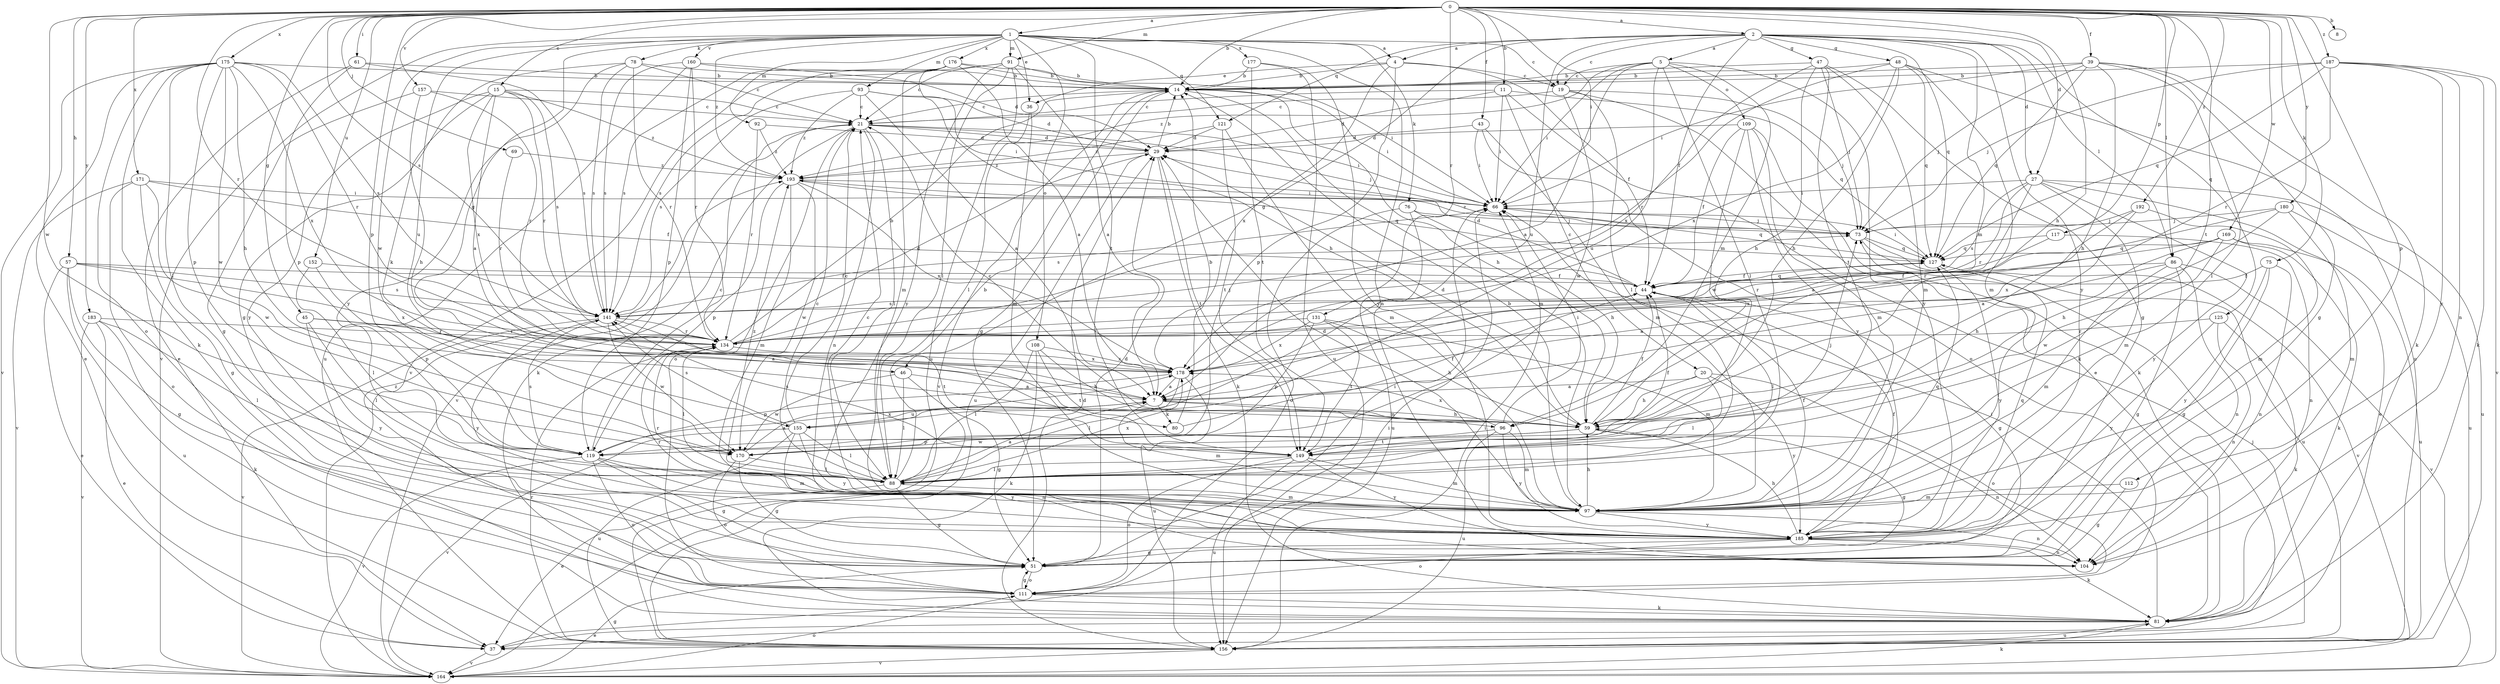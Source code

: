 strict digraph  {
0;
1;
2;
4;
5;
7;
8;
11;
14;
15;
19;
20;
21;
27;
29;
36;
37;
39;
43;
44;
45;
46;
47;
48;
51;
57;
59;
61;
66;
69;
73;
75;
76;
78;
80;
81;
86;
88;
91;
92;
93;
96;
97;
104;
108;
109;
111;
112;
117;
119;
121;
125;
127;
131;
134;
141;
149;
152;
155;
156;
157;
160;
164;
169;
170;
171;
175;
176;
177;
178;
180;
183;
185;
187;
192;
193;
0 -> 1  [label=a];
0 -> 2  [label=a];
0 -> 8  [label=b];
0 -> 11  [label=b];
0 -> 14  [label=b];
0 -> 15  [label=c];
0 -> 27  [label=d];
0 -> 39  [label=f];
0 -> 43  [label=f];
0 -> 45  [label=g];
0 -> 57  [label=h];
0 -> 59  [label=h];
0 -> 61  [label=i];
0 -> 66  [label=i];
0 -> 69  [label=j];
0 -> 75  [label=k];
0 -> 86  [label=l];
0 -> 91  [label=m];
0 -> 112  [label=p];
0 -> 117  [label=p];
0 -> 119  [label=p];
0 -> 131  [label=r];
0 -> 134  [label=r];
0 -> 141  [label=s];
0 -> 149  [label=t];
0 -> 152  [label=u];
0 -> 157  [label=v];
0 -> 169  [label=w];
0 -> 170  [label=w];
0 -> 171  [label=x];
0 -> 175  [label=x];
0 -> 180  [label=y];
0 -> 183  [label=y];
0 -> 187  [label=z];
0 -> 192  [label=z];
1 -> 4  [label=a];
1 -> 19  [label=c];
1 -> 36  [label=e];
1 -> 46  [label=g];
1 -> 76  [label=k];
1 -> 78  [label=k];
1 -> 91  [label=m];
1 -> 92  [label=m];
1 -> 93  [label=m];
1 -> 104  [label=n];
1 -> 108  [label=o];
1 -> 121  [label=q];
1 -> 149  [label=t];
1 -> 155  [label=u];
1 -> 160  [label=v];
1 -> 164  [label=v];
1 -> 170  [label=w];
1 -> 176  [label=x];
1 -> 177  [label=x];
1 -> 193  [label=z];
2 -> 4  [label=a];
2 -> 5  [label=a];
2 -> 19  [label=c];
2 -> 27  [label=d];
2 -> 44  [label=f];
2 -> 46  [label=g];
2 -> 47  [label=g];
2 -> 48  [label=g];
2 -> 86  [label=l];
2 -> 96  [label=m];
2 -> 121  [label=q];
2 -> 125  [label=q];
2 -> 127  [label=q];
2 -> 155  [label=u];
2 -> 185  [label=y];
4 -> 14  [label=b];
4 -> 19  [label=c];
4 -> 36  [label=e];
4 -> 44  [label=f];
4 -> 119  [label=p];
4 -> 178  [label=x];
5 -> 7  [label=a];
5 -> 19  [label=c];
5 -> 66  [label=i];
5 -> 88  [label=l];
5 -> 96  [label=m];
5 -> 109  [label=o];
5 -> 155  [label=u];
5 -> 185  [label=y];
5 -> 193  [label=z];
7 -> 59  [label=h];
7 -> 80  [label=k];
7 -> 96  [label=m];
7 -> 97  [label=m];
7 -> 155  [label=u];
11 -> 20  [label=c];
11 -> 21  [label=c];
11 -> 29  [label=d];
11 -> 37  [label=e];
11 -> 66  [label=i];
11 -> 127  [label=q];
14 -> 21  [label=c];
14 -> 51  [label=g];
14 -> 59  [label=h];
14 -> 66  [label=i];
14 -> 97  [label=m];
14 -> 164  [label=v];
15 -> 7  [label=a];
15 -> 21  [label=c];
15 -> 80  [label=k];
15 -> 134  [label=r];
15 -> 141  [label=s];
15 -> 178  [label=x];
15 -> 185  [label=y];
15 -> 193  [label=z];
19 -> 21  [label=c];
19 -> 73  [label=j];
19 -> 81  [label=k];
19 -> 88  [label=l];
19 -> 170  [label=w];
20 -> 7  [label=a];
20 -> 59  [label=h];
20 -> 88  [label=l];
20 -> 111  [label=o];
20 -> 185  [label=y];
21 -> 29  [label=d];
21 -> 66  [label=i];
21 -> 73  [label=j];
21 -> 81  [label=k];
21 -> 88  [label=l];
21 -> 104  [label=n];
21 -> 111  [label=o];
21 -> 164  [label=v];
27 -> 7  [label=a];
27 -> 37  [label=e];
27 -> 66  [label=i];
27 -> 97  [label=m];
27 -> 134  [label=r];
27 -> 141  [label=s];
27 -> 156  [label=u];
27 -> 185  [label=y];
29 -> 14  [label=b];
29 -> 81  [label=k];
29 -> 149  [label=t];
29 -> 156  [label=u];
29 -> 193  [label=z];
36 -> 88  [label=l];
36 -> 97  [label=m];
37 -> 66  [label=i];
37 -> 164  [label=v];
39 -> 14  [label=b];
39 -> 51  [label=g];
39 -> 59  [label=h];
39 -> 66  [label=i];
39 -> 73  [label=j];
39 -> 81  [label=k];
39 -> 88  [label=l];
39 -> 127  [label=q];
43 -> 29  [label=d];
43 -> 66  [label=i];
43 -> 97  [label=m];
43 -> 111  [label=o];
44 -> 29  [label=d];
44 -> 51  [label=g];
44 -> 88  [label=l];
44 -> 127  [label=q];
44 -> 141  [label=s];
45 -> 7  [label=a];
45 -> 88  [label=l];
45 -> 134  [label=r];
45 -> 185  [label=y];
46 -> 7  [label=a];
46 -> 51  [label=g];
46 -> 88  [label=l];
46 -> 170  [label=w];
47 -> 14  [label=b];
47 -> 51  [label=g];
47 -> 59  [label=h];
47 -> 73  [label=j];
47 -> 97  [label=m];
47 -> 149  [label=t];
47 -> 178  [label=x];
48 -> 14  [label=b];
48 -> 59  [label=h];
48 -> 97  [label=m];
48 -> 127  [label=q];
48 -> 134  [label=r];
48 -> 156  [label=u];
48 -> 178  [label=x];
51 -> 29  [label=d];
51 -> 66  [label=i];
51 -> 111  [label=o];
57 -> 37  [label=e];
57 -> 44  [label=f];
57 -> 51  [label=g];
57 -> 141  [label=s];
57 -> 156  [label=u];
57 -> 178  [label=x];
59 -> 21  [label=c];
59 -> 29  [label=d];
59 -> 44  [label=f];
59 -> 51  [label=g];
59 -> 104  [label=n];
59 -> 119  [label=p];
59 -> 170  [label=w];
61 -> 14  [label=b];
61 -> 37  [label=e];
61 -> 119  [label=p];
61 -> 141  [label=s];
66 -> 73  [label=j];
66 -> 127  [label=q];
66 -> 141  [label=s];
69 -> 134  [label=r];
69 -> 193  [label=z];
73 -> 127  [label=q];
73 -> 156  [label=u];
73 -> 164  [label=v];
73 -> 193  [label=z];
75 -> 44  [label=f];
75 -> 51  [label=g];
75 -> 104  [label=n];
75 -> 185  [label=y];
76 -> 59  [label=h];
76 -> 73  [label=j];
76 -> 111  [label=o];
76 -> 156  [label=u];
78 -> 14  [label=b];
78 -> 21  [label=c];
78 -> 51  [label=g];
78 -> 134  [label=r];
78 -> 141  [label=s];
78 -> 185  [label=y];
80 -> 14  [label=b];
80 -> 44  [label=f];
81 -> 37  [label=e];
81 -> 66  [label=i];
81 -> 156  [label=u];
86 -> 7  [label=a];
86 -> 44  [label=f];
86 -> 51  [label=g];
86 -> 97  [label=m];
86 -> 104  [label=n];
86 -> 164  [label=v];
88 -> 7  [label=a];
88 -> 14  [label=b];
88 -> 21  [label=c];
88 -> 37  [label=e];
88 -> 51  [label=g];
88 -> 97  [label=m];
88 -> 178  [label=x];
88 -> 193  [label=z];
91 -> 7  [label=a];
91 -> 14  [label=b];
91 -> 21  [label=c];
91 -> 88  [label=l];
91 -> 141  [label=s];
91 -> 156  [label=u];
91 -> 185  [label=y];
92 -> 29  [label=d];
92 -> 134  [label=r];
92 -> 193  [label=z];
93 -> 7  [label=a];
93 -> 21  [label=c];
93 -> 29  [label=d];
93 -> 66  [label=i];
93 -> 141  [label=s];
93 -> 193  [label=z];
96 -> 66  [label=i];
96 -> 97  [label=m];
96 -> 149  [label=t];
96 -> 156  [label=u];
96 -> 178  [label=x];
96 -> 185  [label=y];
97 -> 14  [label=b];
97 -> 21  [label=c];
97 -> 29  [label=d];
97 -> 44  [label=f];
97 -> 59  [label=h];
97 -> 104  [label=n];
97 -> 127  [label=q];
97 -> 134  [label=r];
97 -> 185  [label=y];
108 -> 59  [label=h];
108 -> 81  [label=k];
108 -> 88  [label=l];
108 -> 149  [label=t];
108 -> 178  [label=x];
109 -> 29  [label=d];
109 -> 44  [label=f];
109 -> 81  [label=k];
109 -> 97  [label=m];
109 -> 170  [label=w];
109 -> 185  [label=y];
111 -> 51  [label=g];
111 -> 81  [label=k];
111 -> 193  [label=z];
112 -> 51  [label=g];
112 -> 97  [label=m];
117 -> 104  [label=n];
117 -> 127  [label=q];
117 -> 134  [label=r];
119 -> 7  [label=a];
119 -> 21  [label=c];
119 -> 51  [label=g];
119 -> 97  [label=m];
119 -> 111  [label=o];
119 -> 141  [label=s];
119 -> 164  [label=v];
119 -> 185  [label=y];
121 -> 29  [label=d];
121 -> 97  [label=m];
121 -> 149  [label=t];
121 -> 193  [label=z];
125 -> 81  [label=k];
125 -> 104  [label=n];
125 -> 134  [label=r];
125 -> 185  [label=y];
127 -> 44  [label=f];
127 -> 66  [label=i];
127 -> 185  [label=y];
131 -> 59  [label=h];
131 -> 97  [label=m];
131 -> 119  [label=p];
131 -> 134  [label=r];
131 -> 149  [label=t];
131 -> 178  [label=x];
134 -> 14  [label=b];
134 -> 29  [label=d];
134 -> 73  [label=j];
134 -> 88  [label=l];
134 -> 178  [label=x];
141 -> 134  [label=r];
141 -> 149  [label=t];
141 -> 164  [label=v];
141 -> 170  [label=w];
141 -> 185  [label=y];
149 -> 44  [label=f];
149 -> 73  [label=j];
149 -> 88  [label=l];
149 -> 97  [label=m];
149 -> 111  [label=o];
149 -> 141  [label=s];
149 -> 156  [label=u];
149 -> 185  [label=y];
152 -> 44  [label=f];
152 -> 88  [label=l];
152 -> 119  [label=p];
155 -> 21  [label=c];
155 -> 88  [label=l];
155 -> 104  [label=n];
155 -> 141  [label=s];
155 -> 156  [label=u];
155 -> 164  [label=v];
155 -> 185  [label=y];
156 -> 29  [label=d];
156 -> 66  [label=i];
156 -> 73  [label=j];
156 -> 134  [label=r];
156 -> 164  [label=v];
157 -> 21  [label=c];
157 -> 51  [label=g];
157 -> 59  [label=h];
157 -> 134  [label=r];
160 -> 14  [label=b];
160 -> 29  [label=d];
160 -> 119  [label=p];
160 -> 134  [label=r];
160 -> 141  [label=s];
160 -> 156  [label=u];
164 -> 51  [label=g];
164 -> 81  [label=k];
164 -> 111  [label=o];
169 -> 59  [label=h];
169 -> 81  [label=k];
169 -> 127  [label=q];
169 -> 156  [label=u];
169 -> 170  [label=w];
169 -> 178  [label=x];
170 -> 51  [label=g];
170 -> 88  [label=l];
170 -> 111  [label=o];
170 -> 178  [label=x];
171 -> 44  [label=f];
171 -> 51  [label=g];
171 -> 66  [label=i];
171 -> 111  [label=o];
171 -> 164  [label=v];
171 -> 170  [label=w];
175 -> 14  [label=b];
175 -> 37  [label=e];
175 -> 59  [label=h];
175 -> 81  [label=k];
175 -> 88  [label=l];
175 -> 111  [label=o];
175 -> 119  [label=p];
175 -> 134  [label=r];
175 -> 141  [label=s];
175 -> 164  [label=v];
175 -> 170  [label=w];
175 -> 178  [label=x];
176 -> 7  [label=a];
176 -> 14  [label=b];
176 -> 59  [label=h];
176 -> 66  [label=i];
176 -> 97  [label=m];
176 -> 141  [label=s];
176 -> 164  [label=v];
177 -> 14  [label=b];
177 -> 149  [label=t];
177 -> 156  [label=u];
177 -> 185  [label=y];
178 -> 7  [label=a];
178 -> 88  [label=l];
178 -> 119  [label=p];
178 -> 156  [label=u];
180 -> 59  [label=h];
180 -> 73  [label=j];
180 -> 97  [label=m];
180 -> 134  [label=r];
180 -> 156  [label=u];
183 -> 37  [label=e];
183 -> 81  [label=k];
183 -> 88  [label=l];
183 -> 134  [label=r];
183 -> 164  [label=v];
185 -> 44  [label=f];
185 -> 51  [label=g];
185 -> 59  [label=h];
185 -> 81  [label=k];
185 -> 104  [label=n];
185 -> 111  [label=o];
185 -> 127  [label=q];
185 -> 134  [label=r];
187 -> 14  [label=b];
187 -> 73  [label=j];
187 -> 81  [label=k];
187 -> 104  [label=n];
187 -> 127  [label=q];
187 -> 134  [label=r];
187 -> 164  [label=v];
187 -> 185  [label=y];
192 -> 7  [label=a];
192 -> 73  [label=j];
192 -> 97  [label=m];
192 -> 178  [label=x];
193 -> 66  [label=i];
193 -> 97  [label=m];
193 -> 119  [label=p];
193 -> 127  [label=q];
193 -> 170  [label=w];
193 -> 178  [label=x];
}
